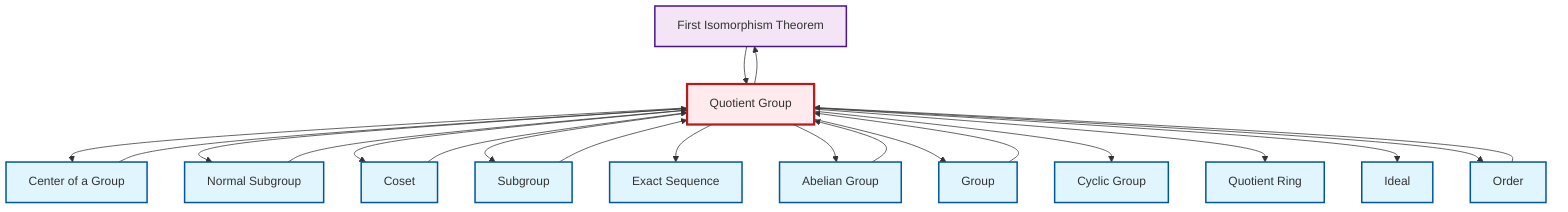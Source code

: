 graph TD
    classDef definition fill:#e1f5fe,stroke:#01579b,stroke-width:2px
    classDef theorem fill:#f3e5f5,stroke:#4a148c,stroke-width:2px
    classDef axiom fill:#fff3e0,stroke:#e65100,stroke-width:2px
    classDef example fill:#e8f5e9,stroke:#1b5e20,stroke-width:2px
    classDef current fill:#ffebee,stroke:#b71c1c,stroke-width:3px
    thm-first-isomorphism["First Isomorphism Theorem"]:::theorem
    def-subgroup["Subgroup"]:::definition
    def-group["Group"]:::definition
    def-quotient-ring["Quotient Ring"]:::definition
    def-ideal["Ideal"]:::definition
    def-center-of-group["Center of a Group"]:::definition
    def-coset["Coset"]:::definition
    def-exact-sequence["Exact Sequence"]:::definition
    def-cyclic-group["Cyclic Group"]:::definition
    def-quotient-group["Quotient Group"]:::definition
    def-normal-subgroup["Normal Subgroup"]:::definition
    def-abelian-group["Abelian Group"]:::definition
    def-order["Order"]:::definition
    def-quotient-group --> def-center-of-group
    def-normal-subgroup --> def-quotient-group
    def-subgroup --> def-quotient-group
    def-quotient-group --> def-normal-subgroup
    def-quotient-group --> def-coset
    thm-first-isomorphism --> def-quotient-group
    def-group --> def-quotient-group
    def-quotient-group --> def-subgroup
    def-order --> def-quotient-group
    def-center-of-group --> def-quotient-group
    def-quotient-group --> def-exact-sequence
    def-quotient-group --> thm-first-isomorphism
    def-quotient-group --> def-abelian-group
    def-quotient-group --> def-group
    def-quotient-group --> def-cyclic-group
    def-quotient-group --> def-quotient-ring
    def-quotient-group --> def-ideal
    def-abelian-group --> def-quotient-group
    def-quotient-group --> def-order
    def-coset --> def-quotient-group
    class def-quotient-group current